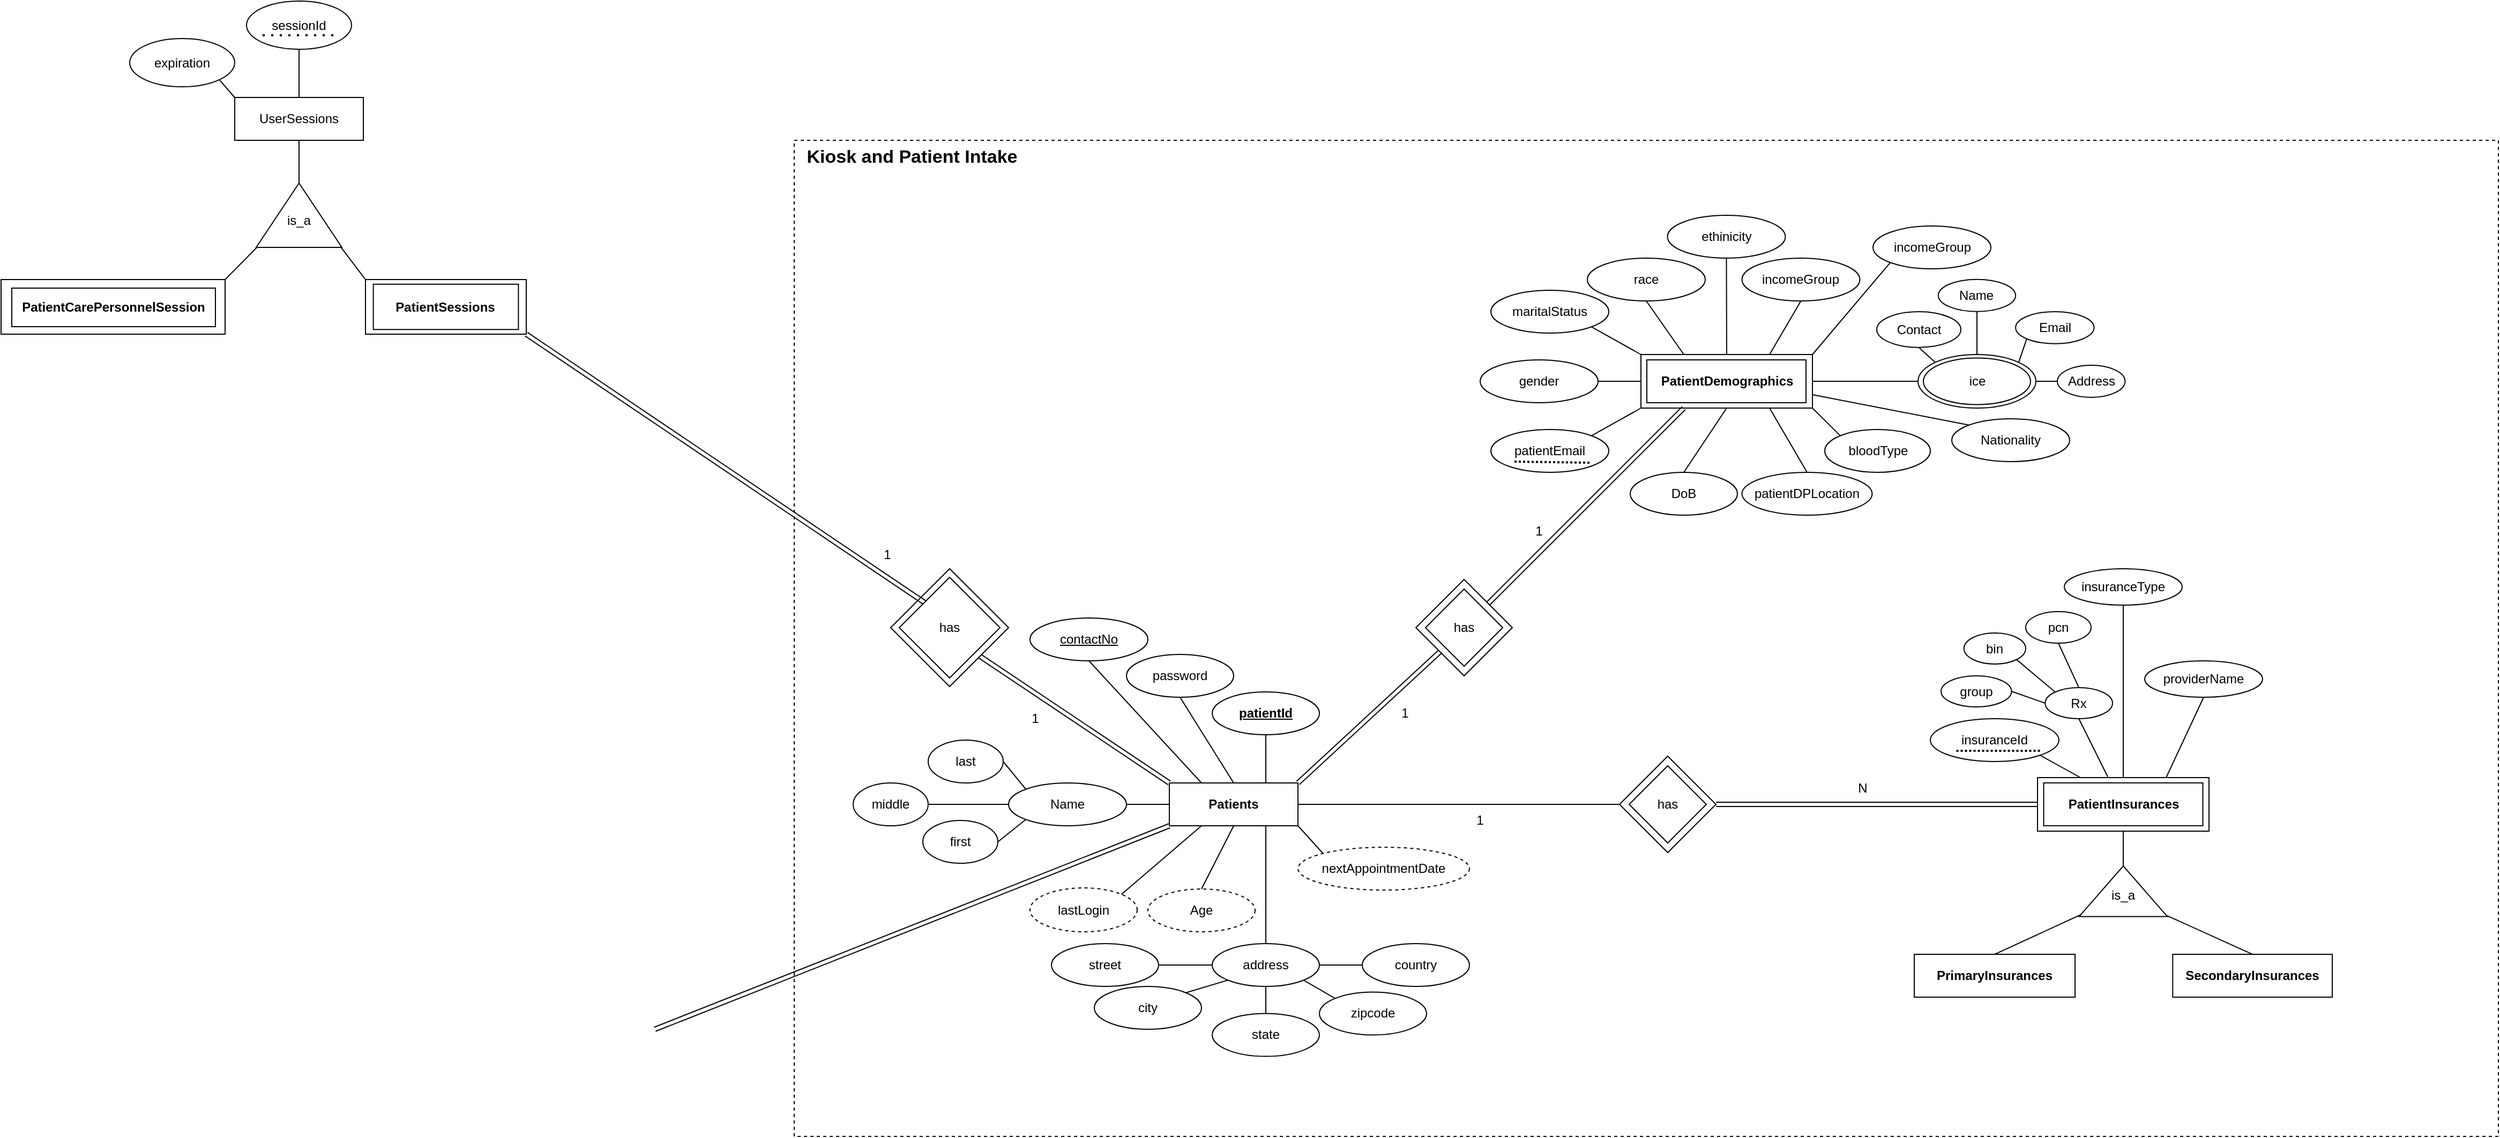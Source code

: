 <mxfile version="15.6.8" type="device"><diagram id="Y2FrynQzqRmSiUhWkaM1" name="OverallDesign"><mxGraphModel dx="3430" dy="2128" grid="1" gridSize="10" guides="1" tooltips="1" connect="1" arrows="1" fold="1" page="1" pageScale="1" pageWidth="850" pageHeight="1100" math="0" shadow="0"><root><mxCell id="0"/><mxCell id="1" parent="0"/><mxCell id="tQpD8RVa0UeNbBuoypk5-63" value="&lt;span style=&quot;text-align: left&quot;&gt;maritalStatus&lt;/span&gt;" style="ellipse;whiteSpace=wrap;html=1;" vertex="1" parent="1"><mxGeometry x="100" y="-140" width="110" height="40" as="geometry"/></mxCell><mxCell id="tQpD8RVa0UeNbBuoypk5-65" value="&lt;span style=&quot;font-family: &amp;#34;helvetica&amp;#34; ; text-align: left&quot;&gt;incomeGroup&lt;/span&gt;" style="ellipse;whiteSpace=wrap;html=1;" vertex="1" parent="1"><mxGeometry x="334.25" y="-170" width="110" height="40" as="geometry"/></mxCell><mxCell id="tQpD8RVa0UeNbBuoypk5-66" value="&lt;span style=&quot;text-align: left&quot;&gt;ethinicity&lt;/span&gt;" style="ellipse;whiteSpace=wrap;html=1;" vertex="1" parent="1"><mxGeometry x="264.75" y="-210" width="110" height="40" as="geometry"/></mxCell><mxCell id="tQpD8RVa0UeNbBuoypk5-67" value="&lt;span style=&quot;text-align: left&quot;&gt;gender&lt;/span&gt;" style="ellipse;whiteSpace=wrap;html=1;" vertex="1" parent="1"><mxGeometry x="90" y="-75" width="110" height="40" as="geometry"/></mxCell><mxCell id="tQpD8RVa0UeNbBuoypk5-68" value="&lt;span style=&quot;text-align: left&quot;&gt;race&lt;/span&gt;" style="ellipse;whiteSpace=wrap;html=1;" vertex="1" parent="1"><mxGeometry x="190" y="-170" width="110" height="40" as="geometry"/></mxCell><mxCell id="tQpD8RVa0UeNbBuoypk5-72" value="" style="endArrow=none;html=1;rounded=0;exitX=1;exitY=0.5;exitDx=0;exitDy=0;entryX=0;entryY=0.5;entryDx=0;entryDy=0;" edge="1" parent="1" source="tQpD8RVa0UeNbBuoypk5-67" target="tQpD8RVa0UeNbBuoypk5-70"><mxGeometry width="50" height="50" relative="1" as="geometry"><mxPoint x="113.891" y="194.142" as="sourcePoint"/><mxPoint x="130" y="210" as="targetPoint"/></mxGeometry></mxCell><mxCell id="tQpD8RVa0UeNbBuoypk5-74" value="" style="endArrow=none;html=1;rounded=0;exitX=1;exitY=1;exitDx=0;exitDy=0;entryX=0;entryY=0;entryDx=0;entryDy=0;" edge="1" parent="1" source="tQpD8RVa0UeNbBuoypk5-63" target="tQpD8RVa0UeNbBuoypk5-70"><mxGeometry width="50" height="50" relative="1" as="geometry"><mxPoint x="203.891" y="-75.858" as="sourcePoint"/><mxPoint x="250" y="-57.5" as="targetPoint"/></mxGeometry></mxCell><mxCell id="tQpD8RVa0UeNbBuoypk5-75" value="" style="endArrow=none;html=1;rounded=0;exitX=0.5;exitY=1;exitDx=0;exitDy=0;entryX=0.25;entryY=0;entryDx=0;entryDy=0;" edge="1" parent="1" source="tQpD8RVa0UeNbBuoypk5-68" target="tQpD8RVa0UeNbBuoypk5-70"><mxGeometry width="50" height="50" relative="1" as="geometry"><mxPoint x="215" y="-90" as="sourcePoint"/><mxPoint x="250" y="-70" as="targetPoint"/></mxGeometry></mxCell><mxCell id="tQpD8RVa0UeNbBuoypk5-76" value="" style="endArrow=none;html=1;rounded=0;exitX=0.5;exitY=1;exitDx=0;exitDy=0;entryX=0.5;entryY=0;entryDx=0;entryDy=0;" edge="1" parent="1" source="tQpD8RVa0UeNbBuoypk5-66" target="tQpD8RVa0UeNbBuoypk5-70"><mxGeometry width="50" height="50" relative="1" as="geometry"><mxPoint x="225" y="-130" as="sourcePoint"/><mxPoint x="290" y="-70" as="targetPoint"/></mxGeometry></mxCell><mxCell id="tQpD8RVa0UeNbBuoypk5-77" value="" style="endArrow=none;html=1;rounded=0;exitX=0.5;exitY=1;exitDx=0;exitDy=0;entryX=0.75;entryY=0;entryDx=0;entryDy=0;" edge="1" parent="1" source="tQpD8RVa0UeNbBuoypk5-65" target="tQpD8RVa0UeNbBuoypk5-70"><mxGeometry width="50" height="50" relative="1" as="geometry"><mxPoint x="329.75" y="-160" as="sourcePoint"/><mxPoint x="330" y="-70" as="targetPoint"/></mxGeometry></mxCell><mxCell id="tQpD8RVa0UeNbBuoypk5-79" value="" style="endArrow=none;html=1;rounded=0;exitX=0;exitY=0.5;exitDx=0;exitDy=0;entryX=1;entryY=0.5;entryDx=0;entryDy=0;" edge="1" parent="1" source="tQpD8RVa0UeNbBuoypk5-78" target="tQpD8RVa0UeNbBuoypk5-70"><mxGeometry width="50" height="50" relative="1" as="geometry"><mxPoint x="456.25" y="-130" as="sourcePoint"/><mxPoint x="420" y="-57.5" as="targetPoint"/></mxGeometry></mxCell><mxCell id="tQpD8RVa0UeNbBuoypk5-97" value="" style="endArrow=none;html=1;rounded=0;exitX=1;exitY=0;exitDx=0;exitDy=0;entryX=0;entryY=1;entryDx=0;entryDy=0;" edge="1" parent="1" source="tQpD8RVa0UeNbBuoypk5-96" target="tQpD8RVa0UeNbBuoypk5-70"><mxGeometry width="50" height="50" relative="1" as="geometry"><mxPoint x="210.0" y="-45" as="sourcePoint"/><mxPoint x="250" y="-45" as="targetPoint"/></mxGeometry></mxCell><mxCell id="tQpD8RVa0UeNbBuoypk5-99" value="bloodType" style="ellipse;whiteSpace=wrap;html=1;" vertex="1" parent="1"><mxGeometry x="411.5" y="-10" width="98.5" height="40" as="geometry"/></mxCell><mxCell id="tQpD8RVa0UeNbBuoypk5-100" value="" style="endArrow=none;html=1;rounded=0;exitX=0;exitY=0;exitDx=0;exitDy=0;entryX=1;entryY=1;entryDx=0;entryDy=0;" edge="1" parent="1" source="tQpD8RVa0UeNbBuoypk5-99" target="tQpD8RVa0UeNbBuoypk5-70"><mxGeometry width="50" height="50" relative="1" as="geometry"><mxPoint x="460.0" y="-45" as="sourcePoint"/><mxPoint x="410" y="-45" as="targetPoint"/></mxGeometry></mxCell><mxCell id="tQpD8RVa0UeNbBuoypk5-101" value="patientDPLocation" style="ellipse;whiteSpace=wrap;html=1;" vertex="1" parent="1"><mxGeometry x="334.25" y="30" width="121.5" height="40" as="geometry"/></mxCell><mxCell id="tQpD8RVa0UeNbBuoypk5-102" value="" style="endArrow=none;html=1;rounded=0;exitX=0.5;exitY=0;exitDx=0;exitDy=0;entryX=0.75;entryY=1;entryDx=0;entryDy=0;" edge="1" parent="1" source="tQpD8RVa0UeNbBuoypk5-101" target="tQpD8RVa0UeNbBuoypk5-70"><mxGeometry width="50" height="50" relative="1" as="geometry"><mxPoint x="436.289" y="5.711" as="sourcePoint"/><mxPoint x="410" y="-20" as="targetPoint"/></mxGeometry></mxCell><mxCell id="tQpD8RVa0UeNbBuoypk5-104" value="" style="endArrow=none;html=1;rounded=0;exitX=1;exitY=0;exitDx=0;exitDy=0;entryX=0;entryY=1;entryDx=0;entryDy=0;" edge="1" parent="1" source="tQpD8RVa0UeNbBuoypk5-70" target="tQpD8RVa0UeNbBuoypk5-105"><mxGeometry width="50" height="50" relative="1" as="geometry"><mxPoint x="520" y="-170" as="sourcePoint"/><mxPoint x="470" y="-150" as="targetPoint"/></mxGeometry></mxCell><mxCell id="tQpD8RVa0UeNbBuoypk5-105" value="&lt;span style=&quot;font-family: &amp;#34;helvetica&amp;#34; ; text-align: left&quot;&gt;incomeGroup&lt;/span&gt;" style="ellipse;whiteSpace=wrap;html=1;" vertex="1" parent="1"><mxGeometry x="456.5" y="-200" width="110" height="40" as="geometry"/></mxCell><mxCell id="tQpD8RVa0UeNbBuoypk5-108" value="" style="group" vertex="1" connectable="0" parent="1"><mxGeometry x="240" y="-80" width="160" height="50" as="geometry"/></mxCell><mxCell id="tQpD8RVa0UeNbBuoypk5-70" value="" style="rounded=0;whiteSpace=wrap;html=1;" vertex="1" parent="tQpD8RVa0UeNbBuoypk5-108"><mxGeometry width="160" height="50" as="geometry"/></mxCell><mxCell id="tQpD8RVa0UeNbBuoypk5-71" value="&lt;span&gt;PatientDemographics&lt;/span&gt;" style="rounded=0;whiteSpace=wrap;html=1;fontStyle=1" vertex="1" parent="tQpD8RVa0UeNbBuoypk5-108"><mxGeometry x="5.5" y="5" width="148.5" height="40" as="geometry"/></mxCell><mxCell id="tQpD8RVa0UeNbBuoypk5-109" value="" style="group" vertex="1" connectable="0" parent="1"><mxGeometry x="610" y="315" width="160" height="50" as="geometry"/></mxCell><mxCell id="tQpD8RVa0UeNbBuoypk5-106" value="" style="rounded=0;whiteSpace=wrap;html=1;" vertex="1" parent="tQpD8RVa0UeNbBuoypk5-109"><mxGeometry width="160" height="50" as="geometry"/></mxCell><mxCell id="tQpD8RVa0UeNbBuoypk5-107" value="&lt;b&gt;PatientInsurances&lt;/b&gt;" style="rounded=0;whiteSpace=wrap;html=1;fontStyle=1" vertex="1" parent="tQpD8RVa0UeNbBuoypk5-109"><mxGeometry x="5.75" y="4.93" width="148.5" height="40" as="geometry"/></mxCell><mxCell id="tQpD8RVa0UeNbBuoypk5-110" value="" style="shape=link;html=1;rounded=0;exitX=0.25;exitY=1;exitDx=0;exitDy=0;entryX=1;entryY=0;entryDx=0;entryDy=0;" edge="1" parent="1" source="tQpD8RVa0UeNbBuoypk5-70" target="tQpD8RVa0UeNbBuoypk5-111"><mxGeometry width="100" relative="1" as="geometry"><mxPoint x="280" y="150" as="sourcePoint"/><mxPoint x="300" y="140" as="targetPoint"/></mxGeometry></mxCell><mxCell id="tQpD8RVa0UeNbBuoypk5-115" value="" style="group" vertex="1" connectable="0" parent="1"><mxGeometry x="30" y="130" width="90" height="90" as="geometry"/></mxCell><mxCell id="tQpD8RVa0UeNbBuoypk5-111" value="" style="rhombus;whiteSpace=wrap;html=1;" vertex="1" parent="tQpD8RVa0UeNbBuoypk5-115"><mxGeometry width="90" height="90" as="geometry"/></mxCell><mxCell id="tQpD8RVa0UeNbBuoypk5-114" value="&lt;span style=&quot;font-family: &amp;#34;helvetica&amp;#34;&quot;&gt;has&lt;/span&gt;" style="rhombus;whiteSpace=wrap;html=1;" vertex="1" parent="tQpD8RVa0UeNbBuoypk5-115"><mxGeometry x="9" y="9" width="72" height="72" as="geometry"/></mxCell><mxCell id="tQpD8RVa0UeNbBuoypk5-116" value="" style="shape=link;html=1;rounded=0;exitX=0;exitY=1;exitDx=0;exitDy=0;entryX=1;entryY=0;entryDx=0;entryDy=0;" edge="1" parent="1" source="tQpD8RVa0UeNbBuoypk5-111" target="tQpD8RVa0UeNbBuoypk5-117"><mxGeometry width="100" relative="1" as="geometry"><mxPoint x="290" y="-20" as="sourcePoint"/><mxPoint x="40" y="200" as="targetPoint"/></mxGeometry></mxCell><mxCell id="tQpD8RVa0UeNbBuoypk5-117" value="Patients" style="rounded=0;whiteSpace=wrap;html=1;fontStyle=1" vertex="1" parent="1"><mxGeometry x="-200" y="320" width="120" height="40" as="geometry"/></mxCell><mxCell id="tQpD8RVa0UeNbBuoypk5-118" value="" style="endArrow=none;html=1;rounded=0;exitX=1;exitY=0.5;exitDx=0;exitDy=0;entryX=0;entryY=0.5;entryDx=0;entryDy=0;" edge="1" parent="1" source="tQpD8RVa0UeNbBuoypk5-62" target="tQpD8RVa0UeNbBuoypk5-117"><mxGeometry width="50" height="50" relative="1" as="geometry"><mxPoint x="43.891" y="535.142" as="sourcePoint"/><mxPoint x="60" y="551" as="targetPoint"/></mxGeometry></mxCell><mxCell id="tQpD8RVa0UeNbBuoypk5-119" value="&lt;span&gt;patientId&lt;/span&gt;" style="ellipse;whiteSpace=wrap;html=1;fontStyle=5" vertex="1" parent="1"><mxGeometry x="-160" y="235" width="100" height="40" as="geometry"/></mxCell><mxCell id="tQpD8RVa0UeNbBuoypk5-120" value="" style="endArrow=none;html=1;rounded=0;exitX=0.5;exitY=1;exitDx=0;exitDy=0;entryX=0.75;entryY=0;entryDx=0;entryDy=0;" edge="1" parent="1" source="tQpD8RVa0UeNbBuoypk5-119" target="tQpD8RVa0UeNbBuoypk5-117"><mxGeometry width="50" height="50" relative="1" as="geometry"><mxPoint x="-185" y="300" as="sourcePoint"/><mxPoint x="-200" y="340" as="targetPoint"/></mxGeometry></mxCell><mxCell id="tQpD8RVa0UeNbBuoypk5-121" value="DoB" style="ellipse;whiteSpace=wrap;html=1;" vertex="1" parent="1"><mxGeometry x="230" y="30" width="100" height="40" as="geometry"/></mxCell><mxCell id="tQpD8RVa0UeNbBuoypk5-122" value="" style="endArrow=none;html=1;rounded=0;exitX=0.5;exitY=0;exitDx=0;exitDy=0;entryX=0.5;entryY=1;entryDx=0;entryDy=0;" edge="1" parent="1" source="tQpD8RVa0UeNbBuoypk5-121" target="tQpD8RVa0UeNbBuoypk5-70"><mxGeometry width="50" height="50" relative="1" as="geometry"><mxPoint x="340" y="180" as="sourcePoint"/><mxPoint x="390" y="130" as="targetPoint"/></mxGeometry></mxCell><mxCell id="tQpD8RVa0UeNbBuoypk5-123" value="Age" style="ellipse;whiteSpace=wrap;html=1;dashed=1;" vertex="1" parent="1"><mxGeometry x="-220" y="419" width="100" height="40" as="geometry"/></mxCell><mxCell id="tQpD8RVa0UeNbBuoypk5-124" value="" style="endArrow=none;html=1;rounded=0;exitX=0.5;exitY=0;exitDx=0;exitDy=0;entryX=0.5;entryY=1;entryDx=0;entryDy=0;" edge="1" parent="1" source="tQpD8RVa0UeNbBuoypk5-123" target="tQpD8RVa0UeNbBuoypk5-117"><mxGeometry width="50" height="50" relative="1" as="geometry"><mxPoint x="-236.109" y="314.142" as="sourcePoint"/><mxPoint x="-190" y="330" as="targetPoint"/></mxGeometry></mxCell><mxCell id="tQpD8RVa0UeNbBuoypk5-125" value="nextAppointmentDate" style="ellipse;whiteSpace=wrap;html=1;dashed=1;" vertex="1" parent="1"><mxGeometry x="-80" y="380" width="160" height="40" as="geometry"/></mxCell><mxCell id="tQpD8RVa0UeNbBuoypk5-126" value="" style="endArrow=none;html=1;rounded=0;exitX=0;exitY=0;exitDx=0;exitDy=0;entryX=1;entryY=1;entryDx=0;entryDy=0;" edge="1" parent="1" source="tQpD8RVa0UeNbBuoypk5-125" target="tQpD8RVa0UeNbBuoypk5-117"><mxGeometry width="50" height="50" relative="1" as="geometry"><mxPoint x="-190" y="290" as="sourcePoint"/><mxPoint x="-160" y="330" as="targetPoint"/></mxGeometry></mxCell><mxCell id="tQpD8RVa0UeNbBuoypk5-127" value="1" style="text;html=1;strokeColor=none;fillColor=none;align=center;verticalAlign=middle;whiteSpace=wrap;rounded=0;dashed=1;" vertex="1" parent="1"><mxGeometry x="10" y="240" width="20" height="30" as="geometry"/></mxCell><mxCell id="tQpD8RVa0UeNbBuoypk5-128" value="1" style="text;html=1;strokeColor=none;fillColor=none;align=center;verticalAlign=middle;whiteSpace=wrap;rounded=0;dashed=1;" vertex="1" parent="1"><mxGeometry x="135" y="70" width="20" height="30" as="geometry"/></mxCell><mxCell id="tQpD8RVa0UeNbBuoypk5-129" value="" style="shape=link;html=1;rounded=0;exitX=0;exitY=0.5;exitDx=0;exitDy=0;entryX=1;entryY=0.5;entryDx=0;entryDy=0;" edge="1" parent="1" source="tQpD8RVa0UeNbBuoypk5-106" target="tQpD8RVa0UeNbBuoypk5-149"><mxGeometry width="100" relative="1" as="geometry"><mxPoint x="62.5" y="207.5" as="sourcePoint"/><mxPoint x="-70" y="330" as="targetPoint"/></mxGeometry></mxCell><mxCell id="tQpD8RVa0UeNbBuoypk5-132" value="" style="endArrow=none;html=1;rounded=0;strokeWidth=1;exitX=1;exitY=1;exitDx=0;exitDy=0;entryX=0.25;entryY=0;entryDx=0;entryDy=0;" edge="1" parent="1" source="tQpD8RVa0UeNbBuoypk5-130" target="tQpD8RVa0UeNbBuoypk5-106"><mxGeometry width="50" height="50" relative="1" as="geometry"><mxPoint x="770" y="230" as="sourcePoint"/><mxPoint x="820" y="180" as="targetPoint"/></mxGeometry></mxCell><mxCell id="tQpD8RVa0UeNbBuoypk5-133" value="" style="group" vertex="1" connectable="0" parent="1"><mxGeometry x="100" y="-10" width="110" height="40" as="geometry"/></mxCell><mxCell id="tQpD8RVa0UeNbBuoypk5-96" value="&lt;span style=&quot;text-align: left&quot;&gt;patientEmail&lt;/span&gt;" style="ellipse;whiteSpace=wrap;html=1;" vertex="1" parent="tQpD8RVa0UeNbBuoypk5-133"><mxGeometry width="110" height="40" as="geometry"/></mxCell><mxCell id="tQpD8RVa0UeNbBuoypk5-98" value="" style="endArrow=none;dashed=1;html=1;dashPattern=1 1;strokeWidth=2;rounded=0;" edge="1" parent="tQpD8RVa0UeNbBuoypk5-133"><mxGeometry width="50" height="50" relative="1" as="geometry"><mxPoint x="22" y="30" as="sourcePoint"/><mxPoint x="92" y="31" as="targetPoint"/></mxGeometry></mxCell><mxCell id="tQpD8RVa0UeNbBuoypk5-134" value="" style="group" vertex="1" connectable="0" parent="1"><mxGeometry x="510" y="260" width="120" height="40" as="geometry"/></mxCell><mxCell id="tQpD8RVa0UeNbBuoypk5-130" value="insuranceId" style="ellipse;whiteSpace=wrap;html=1;" vertex="1" parent="tQpD8RVa0UeNbBuoypk5-134"><mxGeometry width="120" height="40" as="geometry"/></mxCell><mxCell id="tQpD8RVa0UeNbBuoypk5-131" value="" style="endArrow=none;dashed=1;html=1;rounded=0;dashPattern=1 1;strokeWidth=2;" edge="1" parent="tQpD8RVa0UeNbBuoypk5-134"><mxGeometry width="50" height="50" relative="1" as="geometry"><mxPoint x="24.25" y="30" as="sourcePoint"/><mxPoint x="104.25" y="30" as="targetPoint"/></mxGeometry></mxCell><mxCell id="tQpD8RVa0UeNbBuoypk5-137" value="" style="endArrow=none;html=1;rounded=0;strokeWidth=1;exitX=0.5;exitY=1;exitDx=0;exitDy=0;entryX=0.41;entryY=-0.013;entryDx=0;entryDy=0;entryPerimeter=0;" edge="1" parent="1" source="tQpD8RVa0UeNbBuoypk5-136" target="tQpD8RVa0UeNbBuoypk5-106"><mxGeometry width="50" height="50" relative="1" as="geometry"><mxPoint x="622.426" y="304.142" as="sourcePoint"/><mxPoint x="660" y="325.0" as="targetPoint"/></mxGeometry></mxCell><mxCell id="tQpD8RVa0UeNbBuoypk5-146" value="insuranceType" style="ellipse;whiteSpace=wrap;html=1;" vertex="1" parent="1"><mxGeometry x="635" y="120" width="110" height="34" as="geometry"/></mxCell><mxCell id="tQpD8RVa0UeNbBuoypk5-147" value="" style="endArrow=none;html=1;rounded=0;strokeWidth=1;exitX=0.5;exitY=1;exitDx=0;exitDy=0;entryX=0.5;entryY=0;entryDx=0;entryDy=0;" edge="1" parent="1" source="tQpD8RVa0UeNbBuoypk5-146" target="tQpD8RVa0UeNbBuoypk5-106"><mxGeometry width="50" height="50" relative="1" as="geometry"><mxPoint x="658.565" y="270.0" as="sourcePoint"/><mxPoint x="685.6" y="324.35" as="targetPoint"/></mxGeometry></mxCell><mxCell id="tQpD8RVa0UeNbBuoypk5-148" value="" style="group" vertex="1" connectable="0" parent="1"><mxGeometry x="220" y="295" width="90" height="90" as="geometry"/></mxCell><mxCell id="tQpD8RVa0UeNbBuoypk5-149" value="" style="rhombus;whiteSpace=wrap;html=1;" vertex="1" parent="tQpD8RVa0UeNbBuoypk5-148"><mxGeometry width="90" height="90" as="geometry"/></mxCell><mxCell id="tQpD8RVa0UeNbBuoypk5-150" value="&lt;span style=&quot;font-family: &amp;#34;helvetica&amp;#34;&quot;&gt;has&lt;/span&gt;" style="rhombus;whiteSpace=wrap;html=1;" vertex="1" parent="tQpD8RVa0UeNbBuoypk5-148"><mxGeometry x="9" y="9" width="72" height="72" as="geometry"/></mxCell><mxCell id="tQpD8RVa0UeNbBuoypk5-151" value="" style="endArrow=none;html=1;rounded=0;strokeWidth=1;exitX=1;exitY=0.5;exitDx=0;exitDy=0;entryX=0;entryY=0.5;entryDx=0;entryDy=0;" edge="1" parent="1" source="tQpD8RVa0UeNbBuoypk5-117" target="tQpD8RVa0UeNbBuoypk5-149"><mxGeometry width="50" height="50" relative="1" as="geometry"><mxPoint x="20" y="390" as="sourcePoint"/><mxPoint x="70" y="340" as="targetPoint"/></mxGeometry></mxCell><mxCell id="tQpD8RVa0UeNbBuoypk5-152" value="1" style="text;html=1;strokeColor=none;fillColor=none;align=center;verticalAlign=middle;whiteSpace=wrap;rounded=0;" vertex="1" parent="1"><mxGeometry x="80" y="340" width="20" height="30" as="geometry"/></mxCell><mxCell id="tQpD8RVa0UeNbBuoypk5-153" value="N" style="text;html=1;strokeColor=none;fillColor=none;align=center;verticalAlign=middle;whiteSpace=wrap;rounded=0;" vertex="1" parent="1"><mxGeometry x="436.5" y="310" width="20" height="30" as="geometry"/></mxCell><mxCell id="tQpD8RVa0UeNbBuoypk5-155" value="" style="endArrow=none;html=1;rounded=0;strokeWidth=1;exitX=1;exitY=0.5;exitDx=0;exitDy=0;entryX=0.5;entryY=1;entryDx=0;entryDy=0;" edge="1" parent="1" source="tQpD8RVa0UeNbBuoypk5-154" target="tQpD8RVa0UeNbBuoypk5-106"><mxGeometry width="50" height="50" relative="1" as="geometry"><mxPoint x="840" y="490" as="sourcePoint"/><mxPoint x="890" y="440" as="targetPoint"/></mxGeometry></mxCell><mxCell id="tQpD8RVa0UeNbBuoypk5-157" value="" style="group" vertex="1" connectable="0" parent="1"><mxGeometry x="648.875" y="397.565" width="82.26" height="47.13" as="geometry"/></mxCell><mxCell id="tQpD8RVa0UeNbBuoypk5-154" value="" style="triangle;whiteSpace=wrap;html=1;rotation=-90;" vertex="1" parent="tQpD8RVa0UeNbBuoypk5-157"><mxGeometry x="17.565" y="-17.565" width="47.13" height="82.26" as="geometry"/></mxCell><mxCell id="tQpD8RVa0UeNbBuoypk5-156" value="is_a" style="text;html=1;strokeColor=none;fillColor=none;align=center;verticalAlign=middle;whiteSpace=wrap;rounded=0;" vertex="1" parent="tQpD8RVa0UeNbBuoypk5-157"><mxGeometry x="11.125" y="12.435" width="60" height="30" as="geometry"/></mxCell><mxCell id="tQpD8RVa0UeNbBuoypk5-158" value="" style="endArrow=none;html=1;rounded=0;strokeWidth=1;entryX=0.044;entryY=0.028;entryDx=0;entryDy=0;entryPerimeter=0;exitX=0.5;exitY=0;exitDx=0;exitDy=0;" edge="1" parent="1" source="tQpD8RVa0UeNbBuoypk5-159" target="tQpD8RVa0UeNbBuoypk5-154"><mxGeometry width="50" height="50" relative="1" as="geometry"><mxPoint x="590" y="510" as="sourcePoint"/><mxPoint x="570" y="490" as="targetPoint"/></mxGeometry></mxCell><mxCell id="tQpD8RVa0UeNbBuoypk5-159" value="PrimaryInsurances" style="rounded=0;whiteSpace=wrap;html=1;fontStyle=1" vertex="1" parent="1"><mxGeometry x="495" y="480" width="150" height="40" as="geometry"/></mxCell><mxCell id="tQpD8RVa0UeNbBuoypk5-160" value="SecondaryInsurances" style="rounded=0;whiteSpace=wrap;html=1;fontStyle=1" vertex="1" parent="1"><mxGeometry x="736.14" y="480" width="148.86" height="40" as="geometry"/></mxCell><mxCell id="tQpD8RVa0UeNbBuoypk5-161" value="" style="endArrow=none;html=1;rounded=0;strokeWidth=1;entryX=0.017;entryY=0.996;entryDx=0;entryDy=0;entryPerimeter=0;exitX=0.5;exitY=0;exitDx=0;exitDy=0;" edge="1" parent="1" source="tQpD8RVa0UeNbBuoypk5-160" target="tQpD8RVa0UeNbBuoypk5-154"><mxGeometry width="50" height="50" relative="1" as="geometry"><mxPoint x="590" y="530" as="sourcePoint"/><mxPoint x="661.178" y="452.621" as="targetPoint"/></mxGeometry></mxCell><mxCell id="tQpD8RVa0UeNbBuoypk5-168" value="" style="endArrow=none;html=1;rounded=0;entryX=0.5;entryY=0;entryDx=0;entryDy=0;exitX=0.5;exitY=1;exitDx=0;exitDy=0;" edge="1" parent="1" source="tQpD8RVa0UeNbBuoypk5-169" target="tQpD8RVa0UeNbBuoypk5-117"><mxGeometry width="50" height="50" relative="1" as="geometry"><mxPoint x="-250" y="380" as="sourcePoint"/><mxPoint x="-160" y="370" as="targetPoint"/></mxGeometry></mxCell><mxCell id="tQpD8RVa0UeNbBuoypk5-169" value="&lt;span&gt;password&lt;/span&gt;" style="ellipse;whiteSpace=wrap;html=1;" vertex="1" parent="1"><mxGeometry x="-240" y="200" width="100" height="40" as="geometry"/></mxCell><mxCell id="tQpD8RVa0UeNbBuoypk5-172" value="&lt;span style=&quot;text-align: left&quot;&gt;Nationality&lt;/span&gt;" style="ellipse;whiteSpace=wrap;html=1;" vertex="1" parent="1"><mxGeometry x="530" y="-20" width="110" height="40" as="geometry"/></mxCell><mxCell id="tQpD8RVa0UeNbBuoypk5-173" value="" style="endArrow=none;html=1;rounded=0;exitX=0;exitY=0;exitDx=0;exitDy=0;entryX=1;entryY=0.75;entryDx=0;entryDy=0;" edge="1" parent="1" source="tQpD8RVa0UeNbBuoypk5-172" target="tQpD8RVa0UeNbBuoypk5-70"><mxGeometry width="50" height="50" relative="1" as="geometry"><mxPoint x="541.341" y="329.142" as="sourcePoint"/><mxPoint x="667.45" y="80" as="targetPoint"/></mxGeometry></mxCell><mxCell id="tQpD8RVa0UeNbBuoypk5-174" value="" style="endArrow=none;html=1;rounded=0;strokeWidth=1;entryX=0.75;entryY=1;entryDx=0;entryDy=0;exitX=0.5;exitY=0;exitDx=0;exitDy=0;" edge="1" parent="1" source="tQpD8RVa0UeNbBuoypk5-175" target="tQpD8RVa0UeNbBuoypk5-117"><mxGeometry width="50" height="50" relative="1" as="geometry"><mxPoint x="-110" y="430" as="sourcePoint"/><mxPoint x="-40" y="460" as="targetPoint"/></mxGeometry></mxCell><mxCell id="tQpD8RVa0UeNbBuoypk5-187" value="&lt;span style=&quot;font-weight: 400&quot;&gt;contactNo&lt;/span&gt;" style="ellipse;whiteSpace=wrap;html=1;fontStyle=5" vertex="1" parent="1"><mxGeometry x="-330" y="166" width="110" height="40" as="geometry"/></mxCell><mxCell id="tQpD8RVa0UeNbBuoypk5-188" value="" style="endArrow=none;html=1;rounded=0;exitX=0.5;exitY=1;exitDx=0;exitDy=0;entryX=0.25;entryY=0;entryDx=0;entryDy=0;" edge="1" parent="1" source="tQpD8RVa0UeNbBuoypk5-187" target="tQpD8RVa0UeNbBuoypk5-117"><mxGeometry width="50" height="50" relative="1" as="geometry"><mxPoint x="-285" y="295" as="sourcePoint"/><mxPoint x="-210" y="315" as="targetPoint"/></mxGeometry></mxCell><mxCell id="tQpD8RVa0UeNbBuoypk5-192" value="providerName" style="ellipse;whiteSpace=wrap;html=1;" vertex="1" parent="1"><mxGeometry x="710" y="206" width="110" height="34" as="geometry"/></mxCell><mxCell id="tQpD8RVa0UeNbBuoypk5-193" value="" style="endArrow=none;html=1;rounded=0;strokeWidth=1;exitX=0.5;exitY=1;exitDx=0;exitDy=0;entryX=0.75;entryY=0;entryDx=0;entryDy=0;" edge="1" parent="1" source="tQpD8RVa0UeNbBuoypk5-192" target="tQpD8RVa0UeNbBuoypk5-106"><mxGeometry width="50" height="50" relative="1" as="geometry"><mxPoint x="700" y="164" as="sourcePoint"/><mxPoint x="700" y="325" as="targetPoint"/></mxGeometry></mxCell><mxCell id="tQpD8RVa0UeNbBuoypk5-195" value="lastLogin" style="ellipse;whiteSpace=wrap;html=1;dashed=1;" vertex="1" parent="1"><mxGeometry x="-330" y="418" width="100" height="41" as="geometry"/></mxCell><mxCell id="tQpD8RVa0UeNbBuoypk5-196" value="" style="endArrow=none;html=1;rounded=0;exitX=1;exitY=0;exitDx=0;exitDy=0;entryX=0.25;entryY=1;entryDx=0;entryDy=0;" edge="1" parent="1" source="tQpD8RVa0UeNbBuoypk5-195" target="tQpD8RVa0UeNbBuoypk5-117"><mxGeometry width="50" height="50" relative="1" as="geometry"><mxPoint x="-251.364" y="233.734" as="sourcePoint"/><mxPoint x="-160" y="330" as="targetPoint"/></mxGeometry></mxCell><mxCell id="tQpD8RVa0UeNbBuoypk5-197" value="" style="shape=link;html=1;rounded=0;strokeWidth=1;entryX=0;entryY=0;entryDx=0;entryDy=0;exitX=1;exitY=1;exitDx=0;exitDy=0;" edge="1" parent="1" source="tQpD8RVa0UeNbBuoypk5-199" target="tQpD8RVa0UeNbBuoypk5-117"><mxGeometry width="100" relative="1" as="geometry"><mxPoint x="-400" y="190" as="sourcePoint"/><mxPoint x="-300" y="190" as="targetPoint"/></mxGeometry></mxCell><mxCell id="tQpD8RVa0UeNbBuoypk5-200" value="" style="group" vertex="1" connectable="0" parent="1"><mxGeometry x="-460" y="120" width="110" height="110" as="geometry"/></mxCell><mxCell id="tQpD8RVa0UeNbBuoypk5-198" value="" style="rhombus;whiteSpace=wrap;html=1;" vertex="1" parent="tQpD8RVa0UeNbBuoypk5-200"><mxGeometry width="110" height="110" as="geometry"/></mxCell><mxCell id="tQpD8RVa0UeNbBuoypk5-199" value="has" style="rhombus;whiteSpace=wrap;html=1;" vertex="1" parent="tQpD8RVa0UeNbBuoypk5-200"><mxGeometry x="8" y="8" width="94" height="94" as="geometry"/></mxCell><mxCell id="tQpD8RVa0UeNbBuoypk5-202" value="" style="shape=link;html=1;rounded=0;strokeWidth=1;exitX=1;exitY=1;exitDx=0;exitDy=0;entryX=0;entryY=0;entryDx=0;entryDy=0;" edge="1" parent="1" source="tQpD8RVa0UeNbBuoypk5-201" target="tQpD8RVa0UeNbBuoypk5-199"><mxGeometry width="100" relative="1" as="geometry"><mxPoint x="-450" y="60" as="sourcePoint"/><mxPoint x="-350" y="60" as="targetPoint"/></mxGeometry></mxCell><mxCell id="tQpD8RVa0UeNbBuoypk5-203" value="1" style="text;html=1;strokeColor=none;fillColor=none;align=center;verticalAlign=middle;whiteSpace=wrap;rounded=0;" vertex="1" parent="1"><mxGeometry x="-478" y="92" width="30" height="30" as="geometry"/></mxCell><mxCell id="tQpD8RVa0UeNbBuoypk5-204" value="1" style="text;html=1;strokeColor=none;fillColor=none;align=center;verticalAlign=middle;whiteSpace=wrap;rounded=0;" vertex="1" parent="1"><mxGeometry x="-340" y="245" width="30" height="30" as="geometry"/></mxCell><mxCell id="tQpD8RVa0UeNbBuoypk5-206" value="" style="endArrow=none;html=1;rounded=0;strokeWidth=1;exitX=0.5;exitY=0;exitDx=0;exitDy=0;entryX=0.5;entryY=1;entryDx=0;entryDy=0;" edge="1" parent="1" source="tQpD8RVa0UeNbBuoypk5-220" target="tQpD8RVa0UeNbBuoypk5-207"><mxGeometry width="50" height="50" relative="1" as="geometry"><mxPoint x="-1021" y="-345.0" as="sourcePoint"/><mxPoint x="-1026" y="-415" as="targetPoint"/></mxGeometry></mxCell><mxCell id="tQpD8RVa0UeNbBuoypk5-208" value="&lt;span&gt;&lt;span&gt;expiration&lt;/span&gt;&lt;/span&gt;" style="ellipse;whiteSpace=wrap;html=1;fontStyle=0" vertex="1" parent="1"><mxGeometry x="-1170" y="-375" width="98" height="45" as="geometry"/></mxCell><mxCell id="tQpD8RVa0UeNbBuoypk5-209" value="" style="endArrow=none;html=1;rounded=0;strokeWidth=1;exitX=0;exitY=0;exitDx=0;exitDy=0;entryX=1;entryY=1;entryDx=0;entryDy=0;" edge="1" parent="1" source="tQpD8RVa0UeNbBuoypk5-220" target="tQpD8RVa0UeNbBuoypk5-208"><mxGeometry width="50" height="50" relative="1" as="geometry"><mxPoint x="-1081" y="-345.0" as="sourcePoint"/><mxPoint x="-1011.0" y="-385" as="targetPoint"/></mxGeometry></mxCell><mxCell id="tQpD8RVa0UeNbBuoypk5-211" value="" style="group" vertex="1" connectable="0" parent="1"><mxGeometry x="-1061" y="-410" width="98" height="45" as="geometry"/></mxCell><mxCell id="tQpD8RVa0UeNbBuoypk5-207" value="&lt;span&gt;&lt;span&gt;sessionId&lt;/span&gt;&lt;/span&gt;" style="ellipse;whiteSpace=wrap;html=1;fontStyle=0" vertex="1" parent="tQpD8RVa0UeNbBuoypk5-211"><mxGeometry width="98" height="45" as="geometry"/></mxCell><mxCell id="tQpD8RVa0UeNbBuoypk5-210" value="" style="endArrow=none;dashed=1;html=1;dashPattern=1 3;strokeWidth=2;rounded=0;" edge="1" parent="tQpD8RVa0UeNbBuoypk5-211"><mxGeometry width="50" height="50" relative="1" as="geometry"><mxPoint x="15.01" y="31.82" as="sourcePoint"/><mxPoint x="85.01" y="31.82" as="targetPoint"/></mxGeometry></mxCell><mxCell id="tQpD8RVa0UeNbBuoypk5-212" value="" style="group" vertex="1" connectable="0" parent="1"><mxGeometry x="-950" y="-150" width="150" height="51" as="geometry"/></mxCell><mxCell id="tQpD8RVa0UeNbBuoypk5-201" value="" style="rounded=0;whiteSpace=wrap;html=1;" vertex="1" parent="tQpD8RVa0UeNbBuoypk5-212"><mxGeometry width="150" height="51" as="geometry"/></mxCell><mxCell id="tQpD8RVa0UeNbBuoypk5-205" value="PatientSessions" style="rounded=0;whiteSpace=wrap;html=1;fontStyle=1" vertex="1" parent="tQpD8RVa0UeNbBuoypk5-212"><mxGeometry x="7.325" y="4.354" width="135.362" height="42.293" as="geometry"/></mxCell><mxCell id="tQpD8RVa0UeNbBuoypk5-213" value="" style="group" vertex="1" connectable="0" parent="1"><mxGeometry x="460" y="-150.15" width="231.72" height="120.15" as="geometry"/></mxCell><mxCell id="tQpD8RVa0UeNbBuoypk5-88" value="" style="group" vertex="1" connectable="0" parent="tQpD8RVa0UeNbBuoypk5-213"><mxGeometry x="38.5" y="70.15" width="110" height="50" as="geometry"/></mxCell><mxCell id="tQpD8RVa0UeNbBuoypk5-78" value="" style="ellipse;whiteSpace=wrap;html=1;" vertex="1" parent="tQpD8RVa0UeNbBuoypk5-88"><mxGeometry width="110" height="50" as="geometry"/></mxCell><mxCell id="tQpD8RVa0UeNbBuoypk5-80" value="&lt;span style=&quot;font-family: &amp;#34;helvetica&amp;#34; ; text-align: left&quot;&gt;ice&lt;/span&gt;" style="ellipse;whiteSpace=wrap;html=1;" vertex="1" parent="tQpD8RVa0UeNbBuoypk5-88"><mxGeometry x="5" y="3.25" width="100" height="43.5" as="geometry"/></mxCell><mxCell id="tQpD8RVa0UeNbBuoypk5-89" value="&lt;span style=&quot;text-align: left&quot;&gt;Contact&lt;/span&gt;" style="ellipse;whiteSpace=wrap;html=1;" vertex="1" parent="tQpD8RVa0UeNbBuoypk5-213"><mxGeometry y="30.15" width="78.5" height="33.35" as="geometry"/></mxCell><mxCell id="tQpD8RVa0UeNbBuoypk5-87" value="" style="endArrow=none;html=1;rounded=0;exitX=0;exitY=0;exitDx=0;exitDy=0;entryX=0.5;entryY=1;entryDx=0;entryDy=0;" edge="1" parent="tQpD8RVa0UeNbBuoypk5-213" source="tQpD8RVa0UeNbBuoypk5-78" target="tQpD8RVa0UeNbBuoypk5-89"><mxGeometry width="50" height="50" relative="1" as="geometry"><mxPoint x="198.5" y="70.15" as="sourcePoint"/><mxPoint x="188.5" y="10.15" as="targetPoint"/></mxGeometry></mxCell><mxCell id="tQpD8RVa0UeNbBuoypk5-90" value="Name" style="ellipse;whiteSpace=wrap;html=1;" vertex="1" parent="tQpD8RVa0UeNbBuoypk5-213"><mxGeometry x="57.45" width="72.11" height="30" as="geometry"/></mxCell><mxCell id="tQpD8RVa0UeNbBuoypk5-91" value="" style="endArrow=none;html=1;rounded=0;exitX=0.5;exitY=0;exitDx=0;exitDy=0;entryX=0.5;entryY=1;entryDx=0;entryDy=0;" edge="1" parent="tQpD8RVa0UeNbBuoypk5-213" target="tQpD8RVa0UeNbBuoypk5-90" source="tQpD8RVa0UeNbBuoypk5-78"><mxGeometry width="50" height="50" relative="1" as="geometry"><mxPoint x="209.11" y="-29.85" as="sourcePoint"/><mxPoint x="185.61" y="-114.85" as="targetPoint"/></mxGeometry></mxCell><mxCell id="tQpD8RVa0UeNbBuoypk5-92" value="" style="endArrow=none;html=1;rounded=0;exitX=1;exitY=0;exitDx=0;exitDy=0;entryX=0;entryY=1;entryDx=0;entryDy=0;" edge="1" parent="tQpD8RVa0UeNbBuoypk5-213" target="tQpD8RVa0UeNbBuoypk5-93" source="tQpD8RVa0UeNbBuoypk5-78"><mxGeometry width="50" height="50" relative="1" as="geometry"><mxPoint x="258.5" y="20.15" as="sourcePoint"/><mxPoint x="293.15" y="-60.9" as="targetPoint"/></mxGeometry></mxCell><mxCell id="tQpD8RVa0UeNbBuoypk5-93" value="Email" style="ellipse;whiteSpace=wrap;html=1;" vertex="1" parent="tQpD8RVa0UeNbBuoypk5-213"><mxGeometry x="129.56" y="30.15" width="73.22" height="29.85" as="geometry"/></mxCell><mxCell id="tQpD8RVa0UeNbBuoypk5-94" value="Address" style="ellipse;whiteSpace=wrap;html=1;" vertex="1" parent="tQpD8RVa0UeNbBuoypk5-213"><mxGeometry x="168.5" y="80.15" width="63.22" height="30" as="geometry"/></mxCell><mxCell id="tQpD8RVa0UeNbBuoypk5-95" value="" style="endArrow=none;html=1;rounded=0;exitX=1;exitY=0.5;exitDx=0;exitDy=0;entryX=0;entryY=0.5;entryDx=0;entryDy=0;" edge="1" parent="tQpD8RVa0UeNbBuoypk5-213" target="tQpD8RVa0UeNbBuoypk5-94" source="tQpD8RVa0UeNbBuoypk5-78"><mxGeometry width="50" height="50" relative="1" as="geometry"><mxPoint x="352.22" y="120.15" as="sourcePoint"/><mxPoint x="473.39" y="40" as="targetPoint"/></mxGeometry></mxCell><mxCell id="tQpD8RVa0UeNbBuoypk5-214" value="" style="group" vertex="1" connectable="0" parent="1"><mxGeometry x="520" y="160" width="160" height="100" as="geometry"/></mxCell><mxCell id="tQpD8RVa0UeNbBuoypk5-136" value="&lt;span style=&quot;font-family: &amp;#34;helvetica&amp;#34; ; text-align: left&quot;&gt;Rx&lt;/span&gt;" style="ellipse;whiteSpace=wrap;html=1;" vertex="1" parent="tQpD8RVa0UeNbBuoypk5-214"><mxGeometry x="97.13" y="71" width="62.87" height="29" as="geometry"/></mxCell><mxCell id="tQpD8RVa0UeNbBuoypk5-138" value="&lt;span style=&quot;font-family: &amp;#34;helvetica&amp;#34; ; text-align: left&quot;&gt;group&lt;/span&gt;" style="ellipse;whiteSpace=wrap;html=1;" vertex="1" parent="tQpD8RVa0UeNbBuoypk5-214"><mxGeometry y="60" width="65.75" height="29" as="geometry"/></mxCell><mxCell id="tQpD8RVa0UeNbBuoypk5-139" value="" style="endArrow=none;html=1;rounded=0;strokeWidth=1;exitX=1;exitY=0.5;exitDx=0;exitDy=0;entryX=0;entryY=0.5;entryDx=0;entryDy=0;" edge="1" parent="tQpD8RVa0UeNbBuoypk5-214" source="tQpD8RVa0UeNbBuoypk5-138" target="tQpD8RVa0UeNbBuoypk5-136"><mxGeometry width="50" height="50" relative="1" as="geometry"><mxPoint x="137.875" y="110.0" as="sourcePoint"/><mxPoint x="165.6" y="164.35" as="targetPoint"/></mxGeometry></mxCell><mxCell id="tQpD8RVa0UeNbBuoypk5-141" value="&lt;span style=&quot;font-family: &amp;#34;helvetica&amp;#34; ; text-align: left&quot;&gt;bin&lt;/span&gt;" style="ellipse;whiteSpace=wrap;html=1;" vertex="1" parent="tQpD8RVa0UeNbBuoypk5-214"><mxGeometry x="21.37" y="20" width="57.63" height="29" as="geometry"/></mxCell><mxCell id="tQpD8RVa0UeNbBuoypk5-142" value="" style="endArrow=none;html=1;rounded=0;strokeWidth=1;exitX=1;exitY=1;exitDx=0;exitDy=0;entryX=0;entryY=0;entryDx=0;entryDy=0;" edge="1" parent="tQpD8RVa0UeNbBuoypk5-214" source="tQpD8RVa0UeNbBuoypk5-141" target="tQpD8RVa0UeNbBuoypk5-136"><mxGeometry width="50" height="50" relative="1" as="geometry"><mxPoint x="137.875" y="70.0" as="sourcePoint"/><mxPoint x="90.0" y="40.5" as="targetPoint"/></mxGeometry></mxCell><mxCell id="tQpD8RVa0UeNbBuoypk5-144" value="&lt;span style=&quot;font-family: &amp;#34;helvetica&amp;#34; ; text-align: left&quot;&gt;pcn&lt;/span&gt;" style="ellipse;whiteSpace=wrap;html=1;" vertex="1" parent="tQpD8RVa0UeNbBuoypk5-214"><mxGeometry x="79" width="61" height="29.5" as="geometry"/></mxCell><mxCell id="tQpD8RVa0UeNbBuoypk5-145" value="" style="endArrow=none;html=1;rounded=0;strokeWidth=1;exitX=0.5;exitY=1;exitDx=0;exitDy=0;entryX=0.5;entryY=0;entryDx=0;entryDy=0;" edge="1" parent="tQpD8RVa0UeNbBuoypk5-214" source="tQpD8RVa0UeNbBuoypk5-144" target="tQpD8RVa0UeNbBuoypk5-136"><mxGeometry width="50" height="50" relative="1" as="geometry"><mxPoint x="86.714" y="54.685" as="sourcePoint"/><mxPoint x="110.996" y="76.762" as="targetPoint"/></mxGeometry></mxCell><mxCell id="tQpD8RVa0UeNbBuoypk5-215" value="" style="group" vertex="1" connectable="0" parent="1"><mxGeometry x="-310" y="470" width="390" height="105.3" as="geometry"/></mxCell><mxCell id="tQpD8RVa0UeNbBuoypk5-175" value="address" style="ellipse;whiteSpace=wrap;html=1;" vertex="1" parent="tQpD8RVa0UeNbBuoypk5-215"><mxGeometry x="150" width="100" height="40" as="geometry"/></mxCell><mxCell id="tQpD8RVa0UeNbBuoypk5-177" value="street" style="ellipse;whiteSpace=wrap;html=1;" vertex="1" parent="tQpD8RVa0UeNbBuoypk5-215"><mxGeometry width="100" height="40" as="geometry"/></mxCell><mxCell id="tQpD8RVa0UeNbBuoypk5-178" value="city" style="ellipse;whiteSpace=wrap;html=1;" vertex="1" parent="tQpD8RVa0UeNbBuoypk5-215"><mxGeometry x="40" y="40" width="100" height="40" as="geometry"/></mxCell><mxCell id="tQpD8RVa0UeNbBuoypk5-179" value="state" style="ellipse;whiteSpace=wrap;html=1;" vertex="1" parent="tQpD8RVa0UeNbBuoypk5-215"><mxGeometry x="150" y="65.3" width="100" height="40" as="geometry"/></mxCell><mxCell id="tQpD8RVa0UeNbBuoypk5-180" value="zipcode" style="ellipse;whiteSpace=wrap;html=1;" vertex="1" parent="tQpD8RVa0UeNbBuoypk5-215"><mxGeometry x="250" y="45.3" width="100" height="40" as="geometry"/></mxCell><mxCell id="tQpD8RVa0UeNbBuoypk5-181" value="country" style="ellipse;whiteSpace=wrap;html=1;" vertex="1" parent="tQpD8RVa0UeNbBuoypk5-215"><mxGeometry x="290" width="100" height="40" as="geometry"/></mxCell><mxCell id="tQpD8RVa0UeNbBuoypk5-182" value="" style="endArrow=none;html=1;rounded=0;strokeWidth=1;entryX=0;entryY=0.5;entryDx=0;entryDy=0;exitX=1;exitY=0.5;exitDx=0;exitDy=0;" edge="1" parent="tQpD8RVa0UeNbBuoypk5-215" source="tQpD8RVa0UeNbBuoypk5-177" target="tQpD8RVa0UeNbBuoypk5-175"><mxGeometry width="50" height="50" relative="1" as="geometry"><mxPoint x="210" y="10.0" as="sourcePoint"/><mxPoint x="210" y="-74.7" as="targetPoint"/></mxGeometry></mxCell><mxCell id="tQpD8RVa0UeNbBuoypk5-183" value="" style="endArrow=none;html=1;rounded=0;strokeWidth=1;entryX=0;entryY=1;entryDx=0;entryDy=0;exitX=1;exitY=0;exitDx=0;exitDy=0;" edge="1" parent="tQpD8RVa0UeNbBuoypk5-215" source="tQpD8RVa0UeNbBuoypk5-178" target="tQpD8RVa0UeNbBuoypk5-175"><mxGeometry width="50" height="50" relative="1" as="geometry"><mxPoint x="110" y="30.0" as="sourcePoint"/><mxPoint x="160" y="30.0" as="targetPoint"/></mxGeometry></mxCell><mxCell id="tQpD8RVa0UeNbBuoypk5-184" value="" style="endArrow=none;html=1;rounded=0;strokeWidth=1;entryX=0.5;entryY=1;entryDx=0;entryDy=0;exitX=0.5;exitY=0;exitDx=0;exitDy=0;" edge="1" parent="tQpD8RVa0UeNbBuoypk5-215" source="tQpD8RVa0UeNbBuoypk5-179" target="tQpD8RVa0UeNbBuoypk5-175"><mxGeometry width="50" height="50" relative="1" as="geometry"><mxPoint x="125.355" y="61.158" as="sourcePoint"/><mxPoint x="174.645" y="44.142" as="targetPoint"/></mxGeometry></mxCell><mxCell id="tQpD8RVa0UeNbBuoypk5-185" value="" style="endArrow=none;html=1;rounded=0;strokeWidth=1;entryX=1;entryY=1;entryDx=0;entryDy=0;exitX=0;exitY=0;exitDx=0;exitDy=0;" edge="1" parent="tQpD8RVa0UeNbBuoypk5-215" source="tQpD8RVa0UeNbBuoypk5-180" target="tQpD8RVa0UeNbBuoypk5-175"><mxGeometry width="50" height="50" relative="1" as="geometry"><mxPoint x="180" y="95.3" as="sourcePoint"/><mxPoint x="210" y="50.0" as="targetPoint"/></mxGeometry></mxCell><mxCell id="tQpD8RVa0UeNbBuoypk5-186" value="" style="endArrow=none;html=1;rounded=0;strokeWidth=1;entryX=1;entryY=0.5;entryDx=0;entryDy=0;exitX=0;exitY=0.5;exitDx=0;exitDy=0;" edge="1" parent="tQpD8RVa0UeNbBuoypk5-215" source="tQpD8RVa0UeNbBuoypk5-181" target="tQpD8RVa0UeNbBuoypk5-175"><mxGeometry width="50" height="50" relative="1" as="geometry"><mxPoint x="264.645" y="81.158" as="sourcePoint"/><mxPoint x="245.355" y="44.142" as="targetPoint"/></mxGeometry></mxCell><mxCell id="tQpD8RVa0UeNbBuoypk5-216" value="" style="group" vertex="1" connectable="0" parent="1"><mxGeometry x="-495" y="280" width="255" height="115" as="geometry"/></mxCell><mxCell id="tQpD8RVa0UeNbBuoypk5-62" value="&lt;span style=&quot;text-align: left&quot;&gt;Name&lt;/span&gt;" style="ellipse;whiteSpace=wrap;html=1;" vertex="1" parent="tQpD8RVa0UeNbBuoypk5-216"><mxGeometry x="145" y="40" width="110" height="40" as="geometry"/></mxCell><mxCell id="tQpD8RVa0UeNbBuoypk5-162" value="" style="endArrow=none;html=1;rounded=0;strokeWidth=1;exitX=0;exitY=1;exitDx=0;exitDy=0;entryX=1;entryY=0.5;entryDx=0;entryDy=0;" edge="1" parent="tQpD8RVa0UeNbBuoypk5-216" source="tQpD8RVa0UeNbBuoypk5-62" target="tQpD8RVa0UeNbBuoypk5-163"><mxGeometry width="50" height="50" relative="1" as="geometry"><mxPoint x="35" y="80" as="sourcePoint"/><mxPoint x="95" y="50" as="targetPoint"/></mxGeometry></mxCell><mxCell id="tQpD8RVa0UeNbBuoypk5-163" value="first" style="ellipse;whiteSpace=wrap;html=1;" vertex="1" parent="tQpD8RVa0UeNbBuoypk5-216"><mxGeometry x="65" y="75" width="70" height="40" as="geometry"/></mxCell><mxCell id="tQpD8RVa0UeNbBuoypk5-164" value="middle" style="ellipse;whiteSpace=wrap;html=1;" vertex="1" parent="tQpD8RVa0UeNbBuoypk5-216"><mxGeometry y="40" width="70" height="40" as="geometry"/></mxCell><mxCell id="tQpD8RVa0UeNbBuoypk5-165" value="last" style="ellipse;whiteSpace=wrap;html=1;" vertex="1" parent="tQpD8RVa0UeNbBuoypk5-216"><mxGeometry x="70" width="70" height="40" as="geometry"/></mxCell><mxCell id="tQpD8RVa0UeNbBuoypk5-166" value="" style="endArrow=none;html=1;rounded=0;strokeWidth=1;exitX=0;exitY=0.5;exitDx=0;exitDy=0;entryX=1;entryY=0.5;entryDx=0;entryDy=0;" edge="1" parent="tQpD8RVa0UeNbBuoypk5-216" source="tQpD8RVa0UeNbBuoypk5-62" target="tQpD8RVa0UeNbBuoypk5-164"><mxGeometry width="50" height="50" relative="1" as="geometry"><mxPoint x="155" y="70" as="sourcePoint"/><mxPoint x="115" y="70" as="targetPoint"/></mxGeometry></mxCell><mxCell id="tQpD8RVa0UeNbBuoypk5-167" value="" style="endArrow=none;html=1;rounded=0;strokeWidth=1;exitX=0;exitY=0;exitDx=0;exitDy=0;entryX=1;entryY=0.5;entryDx=0;entryDy=0;" edge="1" parent="tQpD8RVa0UeNbBuoypk5-216" source="tQpD8RVa0UeNbBuoypk5-62" target="tQpD8RVa0UeNbBuoypk5-165"><mxGeometry width="50" height="50" relative="1" as="geometry"><mxPoint x="171.109" y="55.858" as="sourcePoint"/><mxPoint x="115" y="35" as="targetPoint"/></mxGeometry></mxCell><mxCell id="tQpD8RVa0UeNbBuoypk5-217" value="" style="shape=link;html=1;rounded=0;strokeWidth=1;entryX=0;entryY=1;entryDx=0;entryDy=0;" edge="1" parent="1" target="tQpD8RVa0UeNbBuoypk5-117"><mxGeometry width="100" relative="1" as="geometry"><mxPoint x="-680" y="550" as="sourcePoint"/><mxPoint x="-190" y="330" as="targetPoint"/></mxGeometry></mxCell><mxCell id="tQpD8RVa0UeNbBuoypk5-218" value="" style="rounded=0;whiteSpace=wrap;html=1;dashed=1;fillColor=none;" vertex="1" parent="1"><mxGeometry x="-550" y="-280" width="1590" height="930" as="geometry"/></mxCell><mxCell id="tQpD8RVa0UeNbBuoypk5-219" value="&lt;b style=&quot;font-size: 17px;&quot;&gt;Kiosk and Patient Intake&lt;/b&gt;" style="text;html=1;strokeColor=none;fillColor=none;align=center;verticalAlign=middle;whiteSpace=wrap;rounded=0;dashed=1;fontSize=17;" vertex="1" parent="1"><mxGeometry x="-550" y="-279" width="220" height="30" as="geometry"/></mxCell><mxCell id="tQpD8RVa0UeNbBuoypk5-220" value="UserSessions" style="rounded=0;whiteSpace=wrap;html=1;fontSize=12;fillColor=none;" vertex="1" parent="1"><mxGeometry x="-1072" y="-320" width="120" height="40" as="geometry"/></mxCell><mxCell id="tQpD8RVa0UeNbBuoypk5-223" value="" style="group;fontStyle=1" vertex="1" connectable="0" parent="1"><mxGeometry x="-1290" y="-150" width="209.02" height="51" as="geometry"/></mxCell><mxCell id="tQpD8RVa0UeNbBuoypk5-221" value="" style="rounded=0;whiteSpace=wrap;html=1;fontSize=12;fillColor=none;" vertex="1" parent="tQpD8RVa0UeNbBuoypk5-223"><mxGeometry width="209.02" height="51" as="geometry"/></mxCell><mxCell id="tQpD8RVa0UeNbBuoypk5-222" value="PatientCarePersonnelSession" style="rounded=0;whiteSpace=wrap;html=1;fontSize=12;fillColor=none;fontStyle=1" vertex="1" parent="tQpD8RVa0UeNbBuoypk5-223"><mxGeometry x="9.98" y="8" width="190.02" height="36" as="geometry"/></mxCell><mxCell id="tQpD8RVa0UeNbBuoypk5-226" value="" style="endArrow=none;html=1;rounded=0;fontSize=12;strokeWidth=1;exitX=1;exitY=0.5;exitDx=0;exitDy=0;entryX=0.5;entryY=1;entryDx=0;entryDy=0;" edge="1" parent="1" source="tQpD8RVa0UeNbBuoypk5-225" target="tQpD8RVa0UeNbBuoypk5-220"><mxGeometry width="50" height="50" relative="1" as="geometry"><mxPoint x="-870" y="-250" as="sourcePoint"/><mxPoint x="-820" y="-300" as="targetPoint"/></mxGeometry></mxCell><mxCell id="tQpD8RVa0UeNbBuoypk5-228" value="" style="group" vertex="1" connectable="0" parent="1"><mxGeometry x="-1052" y="-240" width="80" height="60" as="geometry"/></mxCell><mxCell id="tQpD8RVa0UeNbBuoypk5-225" value="" style="triangle;whiteSpace=wrap;html=1;fontSize=12;fillColor=none;rotation=-90;" vertex="1" parent="tQpD8RVa0UeNbBuoypk5-228"><mxGeometry x="10" y="-10" width="60" height="80" as="geometry"/></mxCell><mxCell id="tQpD8RVa0UeNbBuoypk5-227" value="is_a" style="text;html=1;strokeColor=none;fillColor=none;align=center;verticalAlign=middle;whiteSpace=wrap;rounded=0;fontSize=12;" vertex="1" parent="tQpD8RVa0UeNbBuoypk5-228"><mxGeometry x="10" y="20" width="60" height="30" as="geometry"/></mxCell><mxCell id="tQpD8RVa0UeNbBuoypk5-229" value="" style="endArrow=none;html=1;rounded=0;fontSize=12;strokeWidth=1;entryX=0.006;entryY=0.013;entryDx=0;entryDy=0;entryPerimeter=0;exitX=1;exitY=0;exitDx=0;exitDy=0;" edge="1" parent="1" source="tQpD8RVa0UeNbBuoypk5-221" target="tQpD8RVa0UeNbBuoypk5-225"><mxGeometry width="50" height="50" relative="1" as="geometry"><mxPoint x="-1120" y="-100" as="sourcePoint"/><mxPoint x="-1070" y="-150" as="targetPoint"/></mxGeometry></mxCell><mxCell id="tQpD8RVa0UeNbBuoypk5-230" value="" style="endArrow=none;html=1;rounded=0;fontSize=12;strokeWidth=1;exitX=0;exitY=0;exitDx=0;exitDy=0;entryX=0.013;entryY=0.983;entryDx=0;entryDy=0;entryPerimeter=0;" edge="1" parent="1" source="tQpD8RVa0UeNbBuoypk5-201" target="tQpD8RVa0UeNbBuoypk5-225"><mxGeometry width="50" height="50" relative="1" as="geometry"><mxPoint x="-1070.98" y="-140" as="sourcePoint"/><mxPoint x="-970" y="-180" as="targetPoint"/></mxGeometry></mxCell></root></mxGraphModel></diagram></mxfile>